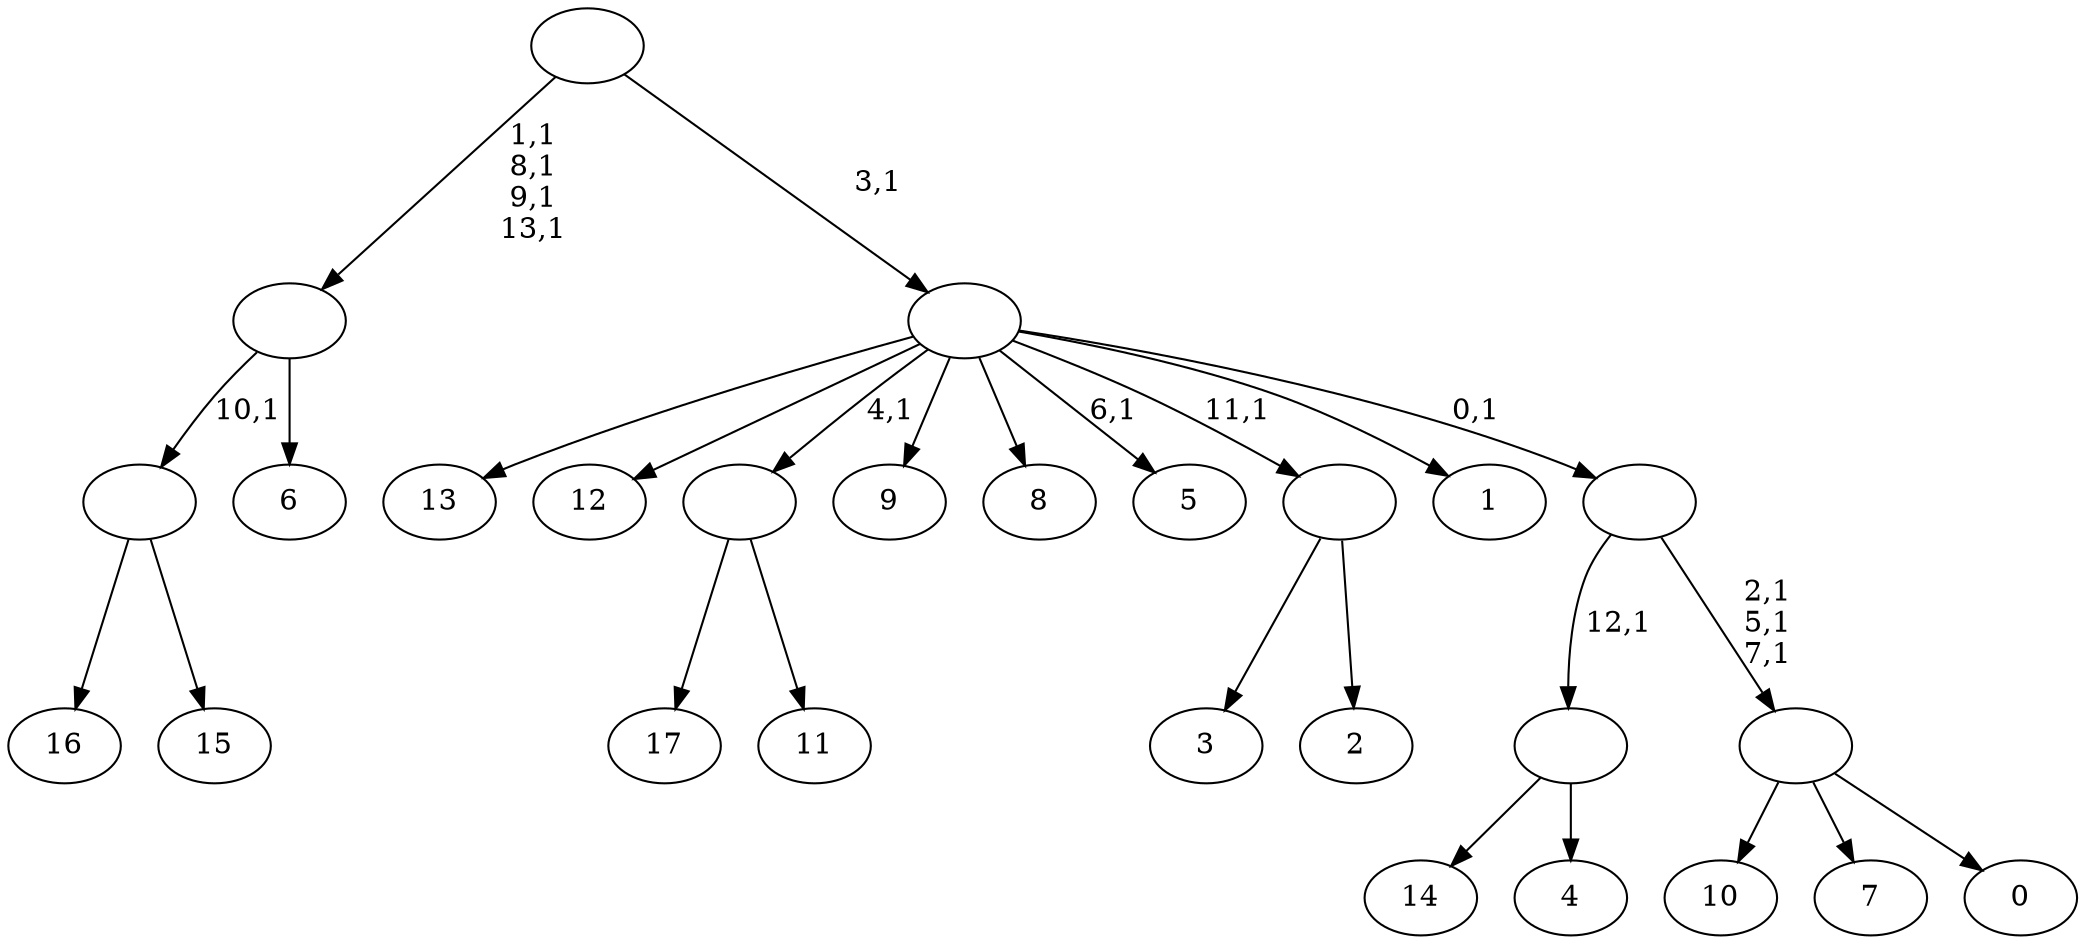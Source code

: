 digraph T {
	32 [label="17"]
	31 [label="16"]
	30 [label="15"]
	29 [label=""]
	28 [label="14"]
	27 [label="13"]
	26 [label="12"]
	25 [label="11"]
	24 [label=""]
	23 [label="10"]
	22 [label="9"]
	21 [label="8"]
	20 [label="7"]
	19 [label="6"]
	18 [label=""]
	14 [label="5"]
	12 [label="4"]
	11 [label=""]
	10 [label="3"]
	9 [label="2"]
	8 [label=""]
	7 [label="1"]
	6 [label="0"]
	5 [label=""]
	2 [label=""]
	1 [label=""]
	0 [label=""]
	29 -> 31 [label=""]
	29 -> 30 [label=""]
	24 -> 32 [label=""]
	24 -> 25 [label=""]
	18 -> 29 [label="10,1"]
	18 -> 19 [label=""]
	11 -> 28 [label=""]
	11 -> 12 [label=""]
	8 -> 10 [label=""]
	8 -> 9 [label=""]
	5 -> 23 [label=""]
	5 -> 20 [label=""]
	5 -> 6 [label=""]
	2 -> 5 [label="2,1\n5,1\n7,1"]
	2 -> 11 [label="12,1"]
	1 -> 14 [label="6,1"]
	1 -> 27 [label=""]
	1 -> 26 [label=""]
	1 -> 24 [label="4,1"]
	1 -> 22 [label=""]
	1 -> 21 [label=""]
	1 -> 8 [label="11,1"]
	1 -> 7 [label=""]
	1 -> 2 [label="0,1"]
	0 -> 18 [label="1,1\n8,1\n9,1\n13,1"]
	0 -> 1 [label="3,1"]
}
